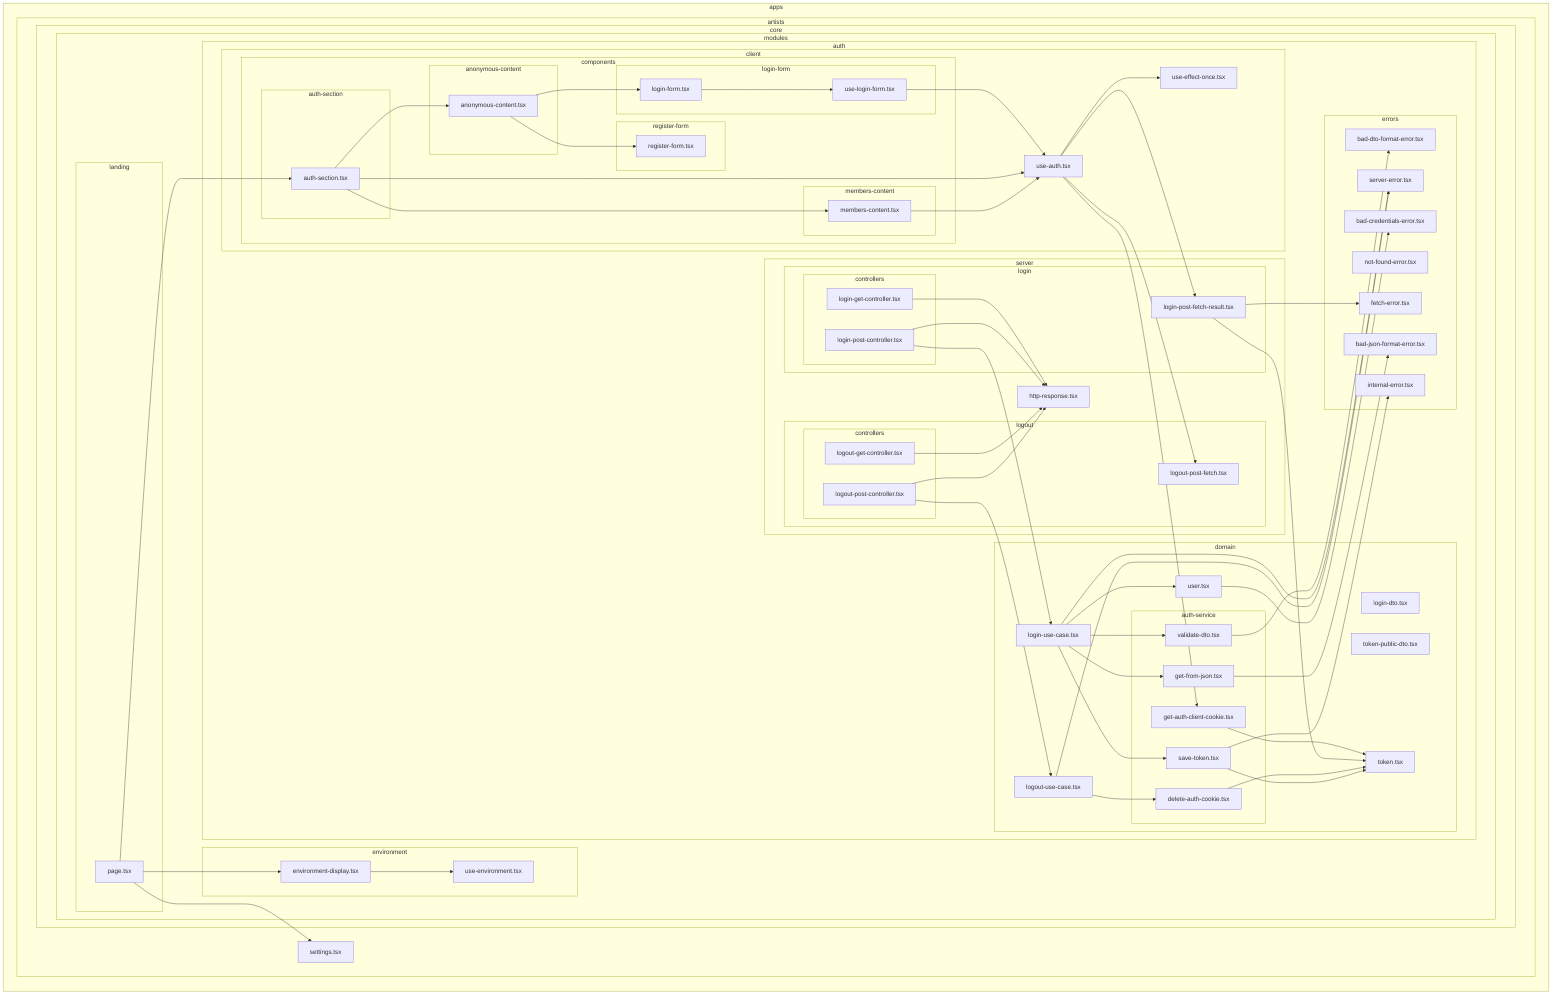 flowchart LR

subgraph 0["apps"]
subgraph 1["artists"]
subgraph 2["core"]
subgraph 3["modules"]
subgraph 4["auth"]
subgraph 5["client"]
subgraph 6["components"]
subgraph 7["anonymous-content"]
8["anonymous-content.tsx"]
end
subgraph 9["login-form"]
A["login-form.tsx"]
B["use-login-form.tsx"]
end
subgraph P["register-form"]
Q["register-form.tsx"]
end
subgraph R["auth-section"]
S["auth-section.tsx"]
end
subgraph T["members-content"]
U["members-content.tsx"]
end
end
C["use-auth.tsx"]
O["use-effect-once.tsx"]
end
subgraph D["domain"]
subgraph E["auth-service"]
F["get-auth-client-cookie.tsx"]
V["delete-auth-cookie.tsx"]
W["get-from-json.tsx"]
Y["save-token.tsx"]
10["validate-dto.tsx"]
end
G["token.tsx"]
12["login-dto.tsx"]
13["login-use-case.tsx"]
15["user.tsx"]
17["logout-use-case.tsx"]
18["token-public-dto.tsx"]
end
subgraph H["server"]
subgraph I["login"]
J["login-post-fetch-result.tsx"]
subgraph 1B["controllers"]
1C["login-get-controller.tsx"]
1D["login-post-controller.tsx"]
end
end
subgraph M["logout"]
N["logout-post-fetch.tsx"]
subgraph 1E["controllers"]
1F["logout-get-controller.tsx"]
1G["logout-post-controller.tsx"]
end
end
1A["http-response.tsx"]
end
subgraph K["errors"]
L["fetch-error.tsx"]
X["bad-json-format-error.tsx"]
Z["internal-error.tsx"]
11["bad-dto-format-error.tsx"]
14["server-error.tsx"]
16["bad-credentials-error.tsx"]
19["not-found-error.tsx"]
end
end
subgraph 1H["environment"]
1I["environment-display.tsx"]
1J["use-environment.tsx"]
end
subgraph 1K["landing"]
1L["page.tsx"]
end
end
end
1M["settings.tsx"]
end
end
8-->A
8-->Q
A-->B
B-->C
C-->F
C-->J
C-->N
C-->O
F-->G
J-->G
J-->L
S-->C
S-->8
S-->U
U-->C
V-->G
W-->X
Y-->Z
Y-->G
10-->11
13-->14
13-->W
13-->Y
13-->10
13-->15
15-->16
17-->14
17-->V
1C-->1A
1D-->13
1D-->1A
1F-->1A
1G-->17
1G-->1A
1I-->1J
1L-->1M
1L-->S
1L-->1I